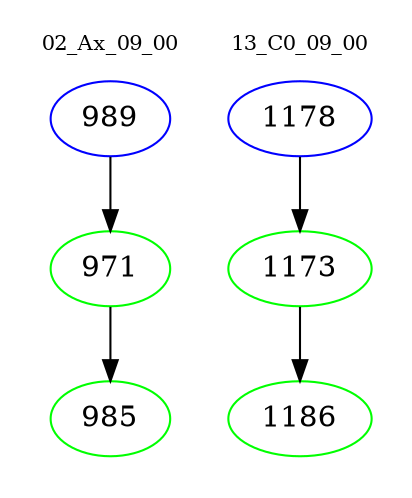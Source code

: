digraph{
subgraph cluster_0 {
color = white
label = "02_Ax_09_00";
fontsize=10;
T0_989 [label="989", color="blue"]
T0_989 -> T0_971 [color="black"]
T0_971 [label="971", color="green"]
T0_971 -> T0_985 [color="black"]
T0_985 [label="985", color="green"]
}
subgraph cluster_1 {
color = white
label = "13_C0_09_00";
fontsize=10;
T1_1178 [label="1178", color="blue"]
T1_1178 -> T1_1173 [color="black"]
T1_1173 [label="1173", color="green"]
T1_1173 -> T1_1186 [color="black"]
T1_1186 [label="1186", color="green"]
}
}
